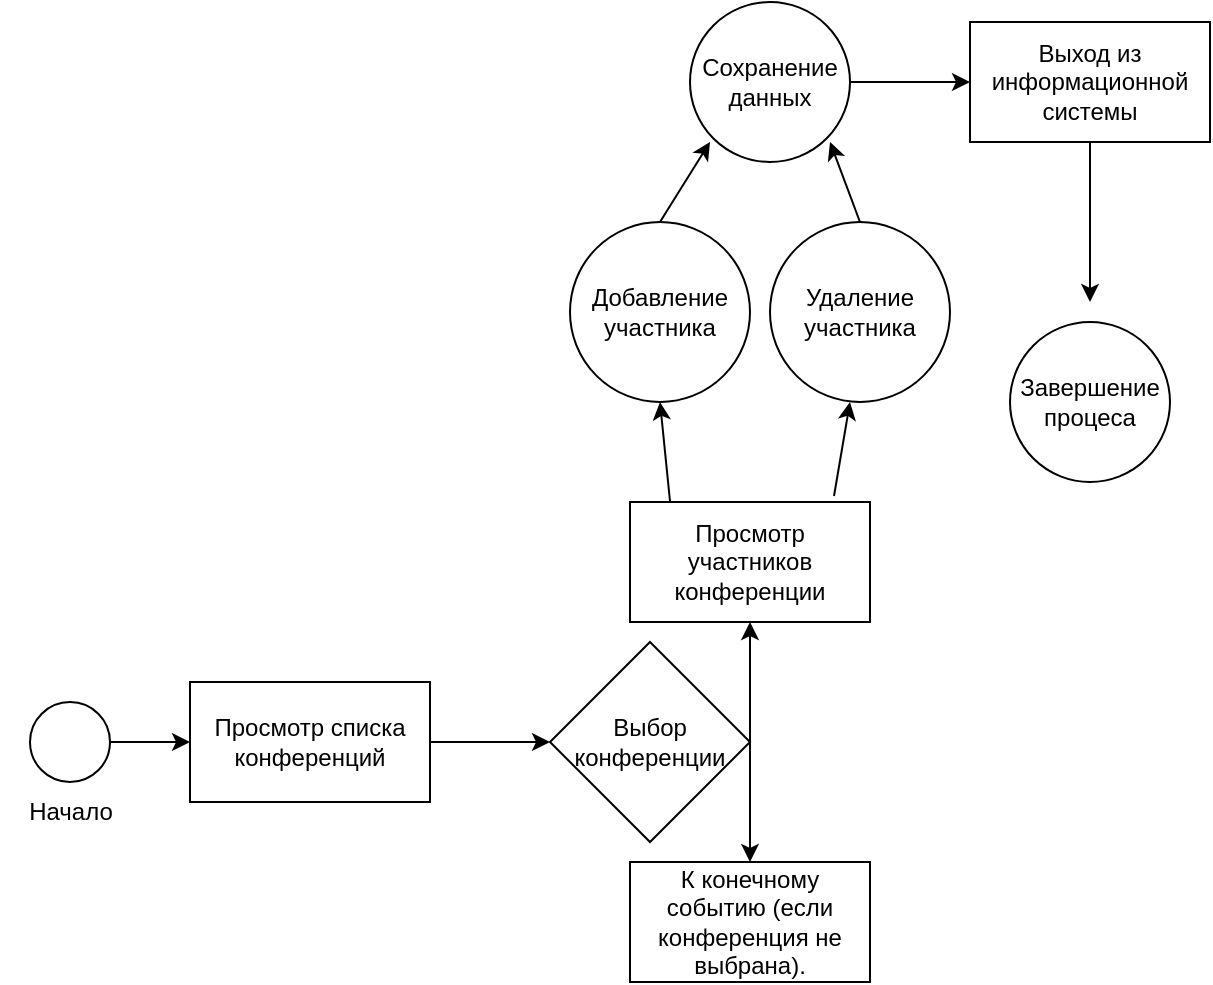 <mxfile version="22.1.3" type="device">
  <diagram name="Страница — 1" id="HT4FTzomk6Jq5tOANhzw">
    <mxGraphModel dx="1434" dy="791" grid="1" gridSize="10" guides="1" tooltips="1" connect="1" arrows="1" fold="1" page="1" pageScale="1" pageWidth="827" pageHeight="1169" math="0" shadow="0">
      <root>
        <mxCell id="0" />
        <mxCell id="1" parent="0" />
        <mxCell id="APt7xZq7gxrddJRZupW7-1" value="" style="ellipse;whiteSpace=wrap;html=1;aspect=fixed;" vertex="1" parent="1">
          <mxGeometry x="40" y="360" width="40" height="40" as="geometry" />
        </mxCell>
        <mxCell id="APt7xZq7gxrddJRZupW7-5" value="" style="endArrow=classic;html=1;rounded=0;exitX=1;exitY=0.5;exitDx=0;exitDy=0;" edge="1" parent="1" source="APt7xZq7gxrddJRZupW7-1">
          <mxGeometry width="50" height="50" relative="1" as="geometry">
            <mxPoint x="390" y="330" as="sourcePoint" />
            <mxPoint x="120" y="380" as="targetPoint" />
          </mxGeometry>
        </mxCell>
        <mxCell id="APt7xZq7gxrddJRZupW7-8" value="Начало" style="text;html=1;align=center;verticalAlign=middle;resizable=0;points=[];autosize=1;strokeColor=none;fillColor=none;" vertex="1" parent="1">
          <mxGeometry x="25" y="400" width="70" height="30" as="geometry" />
        </mxCell>
        <mxCell id="APt7xZq7gxrddJRZupW7-9" value="Просмотр списка конференций" style="rounded=0;whiteSpace=wrap;html=1;" vertex="1" parent="1">
          <mxGeometry x="120" y="350" width="120" height="60" as="geometry" />
        </mxCell>
        <mxCell id="APt7xZq7gxrddJRZupW7-10" value="" style="endArrow=classic;html=1;rounded=0;exitX=1;exitY=0.5;exitDx=0;exitDy=0;entryX=0;entryY=0.5;entryDx=0;entryDy=0;" edge="1" parent="1" source="APt7xZq7gxrddJRZupW7-9" target="APt7xZq7gxrddJRZupW7-11">
          <mxGeometry width="50" height="50" relative="1" as="geometry">
            <mxPoint x="390" y="330" as="sourcePoint" />
            <mxPoint x="290" y="380" as="targetPoint" />
          </mxGeometry>
        </mxCell>
        <mxCell id="APt7xZq7gxrddJRZupW7-11" value="Выбор конференции" style="rhombus;whiteSpace=wrap;html=1;" vertex="1" parent="1">
          <mxGeometry x="300" y="330" width="100" height="100" as="geometry" />
        </mxCell>
        <mxCell id="APt7xZq7gxrddJRZupW7-12" value="" style="endArrow=classic;html=1;rounded=0;exitX=1;exitY=0.5;exitDx=0;exitDy=0;" edge="1" parent="1" source="APt7xZq7gxrddJRZupW7-11">
          <mxGeometry width="50" height="50" relative="1" as="geometry">
            <mxPoint x="390" y="330" as="sourcePoint" />
            <mxPoint x="400" y="320" as="targetPoint" />
          </mxGeometry>
        </mxCell>
        <mxCell id="APt7xZq7gxrddJRZupW7-14" value="Просмотр участников конференции" style="rounded=0;whiteSpace=wrap;html=1;" vertex="1" parent="1">
          <mxGeometry x="340" y="260" width="120" height="60" as="geometry" />
        </mxCell>
        <mxCell id="APt7xZq7gxrddJRZupW7-15" value="" style="endArrow=classic;html=1;rounded=0;exitX=1;exitY=0.5;exitDx=0;exitDy=0;" edge="1" parent="1" source="APt7xZq7gxrddJRZupW7-11">
          <mxGeometry width="50" height="50" relative="1" as="geometry">
            <mxPoint x="390" y="330" as="sourcePoint" />
            <mxPoint x="400" y="440" as="targetPoint" />
          </mxGeometry>
        </mxCell>
        <mxCell id="APt7xZq7gxrddJRZupW7-16" value=" К конечному событию (если конференция не выбрана)." style="rounded=0;whiteSpace=wrap;html=1;" vertex="1" parent="1">
          <mxGeometry x="340" y="440" width="120" height="60" as="geometry" />
        </mxCell>
        <mxCell id="APt7xZq7gxrddJRZupW7-19" value="Добавление участника" style="ellipse;whiteSpace=wrap;html=1;aspect=fixed;" vertex="1" parent="1">
          <mxGeometry x="310" y="120" width="90" height="90" as="geometry" />
        </mxCell>
        <mxCell id="APt7xZq7gxrddJRZupW7-22" value="" style="endArrow=classic;html=1;rounded=0;exitX=0.167;exitY=0;exitDx=0;exitDy=0;exitPerimeter=0;entryX=0.5;entryY=1;entryDx=0;entryDy=0;" edge="1" parent="1" source="APt7xZq7gxrddJRZupW7-14" target="APt7xZq7gxrddJRZupW7-19">
          <mxGeometry width="50" height="50" relative="1" as="geometry">
            <mxPoint x="390" y="330" as="sourcePoint" />
            <mxPoint x="440" y="280" as="targetPoint" />
          </mxGeometry>
        </mxCell>
        <mxCell id="APt7xZq7gxrddJRZupW7-23" value="" style="endArrow=classic;html=1;rounded=0;exitX=0.85;exitY=-0.05;exitDx=0;exitDy=0;exitPerimeter=0;" edge="1" parent="1" source="APt7xZq7gxrddJRZupW7-14">
          <mxGeometry width="50" height="50" relative="1" as="geometry">
            <mxPoint x="370" y="270" as="sourcePoint" />
            <mxPoint x="450" y="210" as="targetPoint" />
          </mxGeometry>
        </mxCell>
        <mxCell id="APt7xZq7gxrddJRZupW7-25" value="Удаление участника" style="ellipse;whiteSpace=wrap;html=1;aspect=fixed;" vertex="1" parent="1">
          <mxGeometry x="410" y="120" width="90" height="90" as="geometry" />
        </mxCell>
        <mxCell id="APt7xZq7gxrddJRZupW7-27" value="" style="endArrow=classic;html=1;rounded=0;exitX=0.5;exitY=0;exitDx=0;exitDy=0;" edge="1" parent="1" source="APt7xZq7gxrddJRZupW7-19">
          <mxGeometry width="50" height="50" relative="1" as="geometry">
            <mxPoint x="390" y="330" as="sourcePoint" />
            <mxPoint x="380" y="80" as="targetPoint" />
          </mxGeometry>
        </mxCell>
        <mxCell id="APt7xZq7gxrddJRZupW7-28" value="" style="endArrow=classic;html=1;rounded=0;exitX=0.5;exitY=0;exitDx=0;exitDy=0;" edge="1" parent="1" source="APt7xZq7gxrddJRZupW7-25">
          <mxGeometry width="50" height="50" relative="1" as="geometry">
            <mxPoint x="365" y="130" as="sourcePoint" />
            <mxPoint x="440" y="80" as="targetPoint" />
          </mxGeometry>
        </mxCell>
        <mxCell id="APt7xZq7gxrddJRZupW7-29" value="Сохранение данных" style="ellipse;whiteSpace=wrap;html=1;aspect=fixed;" vertex="1" parent="1">
          <mxGeometry x="370" y="10" width="80" height="80" as="geometry" />
        </mxCell>
        <mxCell id="APt7xZq7gxrddJRZupW7-30" value="" style="endArrow=classic;html=1;rounded=0;exitX=1;exitY=0.5;exitDx=0;exitDy=0;entryX=0;entryY=0.5;entryDx=0;entryDy=0;" edge="1" parent="1" source="APt7xZq7gxrddJRZupW7-29" target="APt7xZq7gxrddJRZupW7-31">
          <mxGeometry width="50" height="50" relative="1" as="geometry">
            <mxPoint x="390" y="330" as="sourcePoint" />
            <mxPoint x="500" y="50" as="targetPoint" />
          </mxGeometry>
        </mxCell>
        <mxCell id="APt7xZq7gxrddJRZupW7-31" value="Выход из информационной системы" style="rounded=0;whiteSpace=wrap;html=1;" vertex="1" parent="1">
          <mxGeometry x="510" y="20" width="120" height="60" as="geometry" />
        </mxCell>
        <mxCell id="APt7xZq7gxrddJRZupW7-32" value="" style="endArrow=classic;html=1;rounded=0;exitX=0.5;exitY=1;exitDx=0;exitDy=0;" edge="1" parent="1" source="APt7xZq7gxrddJRZupW7-31">
          <mxGeometry width="50" height="50" relative="1" as="geometry">
            <mxPoint x="570" y="170" as="sourcePoint" />
            <mxPoint x="570" y="160" as="targetPoint" />
          </mxGeometry>
        </mxCell>
        <mxCell id="APt7xZq7gxrddJRZupW7-33" value="Завершение процеса" style="ellipse;whiteSpace=wrap;html=1;aspect=fixed;" vertex="1" parent="1">
          <mxGeometry x="530" y="170" width="80" height="80" as="geometry" />
        </mxCell>
      </root>
    </mxGraphModel>
  </diagram>
</mxfile>
